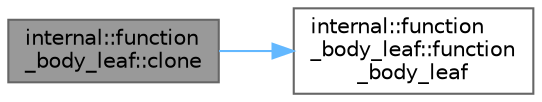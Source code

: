 digraph "internal::function_body_leaf::clone"
{
 // LATEX_PDF_SIZE
  bgcolor="transparent";
  edge [fontname=Helvetica,fontsize=10,labelfontname=Helvetica,labelfontsize=10];
  node [fontname=Helvetica,fontsize=10,shape=box,height=0.2,width=0.4];
  rankdir="LR";
  Node1 [id="Node000001",label="internal::function\l_body_leaf::clone",height=0.2,width=0.4,color="gray40", fillcolor="grey60", style="filled", fontcolor="black",tooltip=" "];
  Node1 -> Node2 [id="edge1_Node000001_Node000002",color="steelblue1",style="solid",tooltip=" "];
  Node2 [id="Node000002",label="internal::function\l_body_leaf::function\l_body_leaf",height=0.2,width=0.4,color="grey40", fillcolor="white", style="filled",URL="$classinternal_1_1function__body__leaf.html#a95a5d8b56e4044bbbd516594f83c81a7",tooltip=" "];
}
